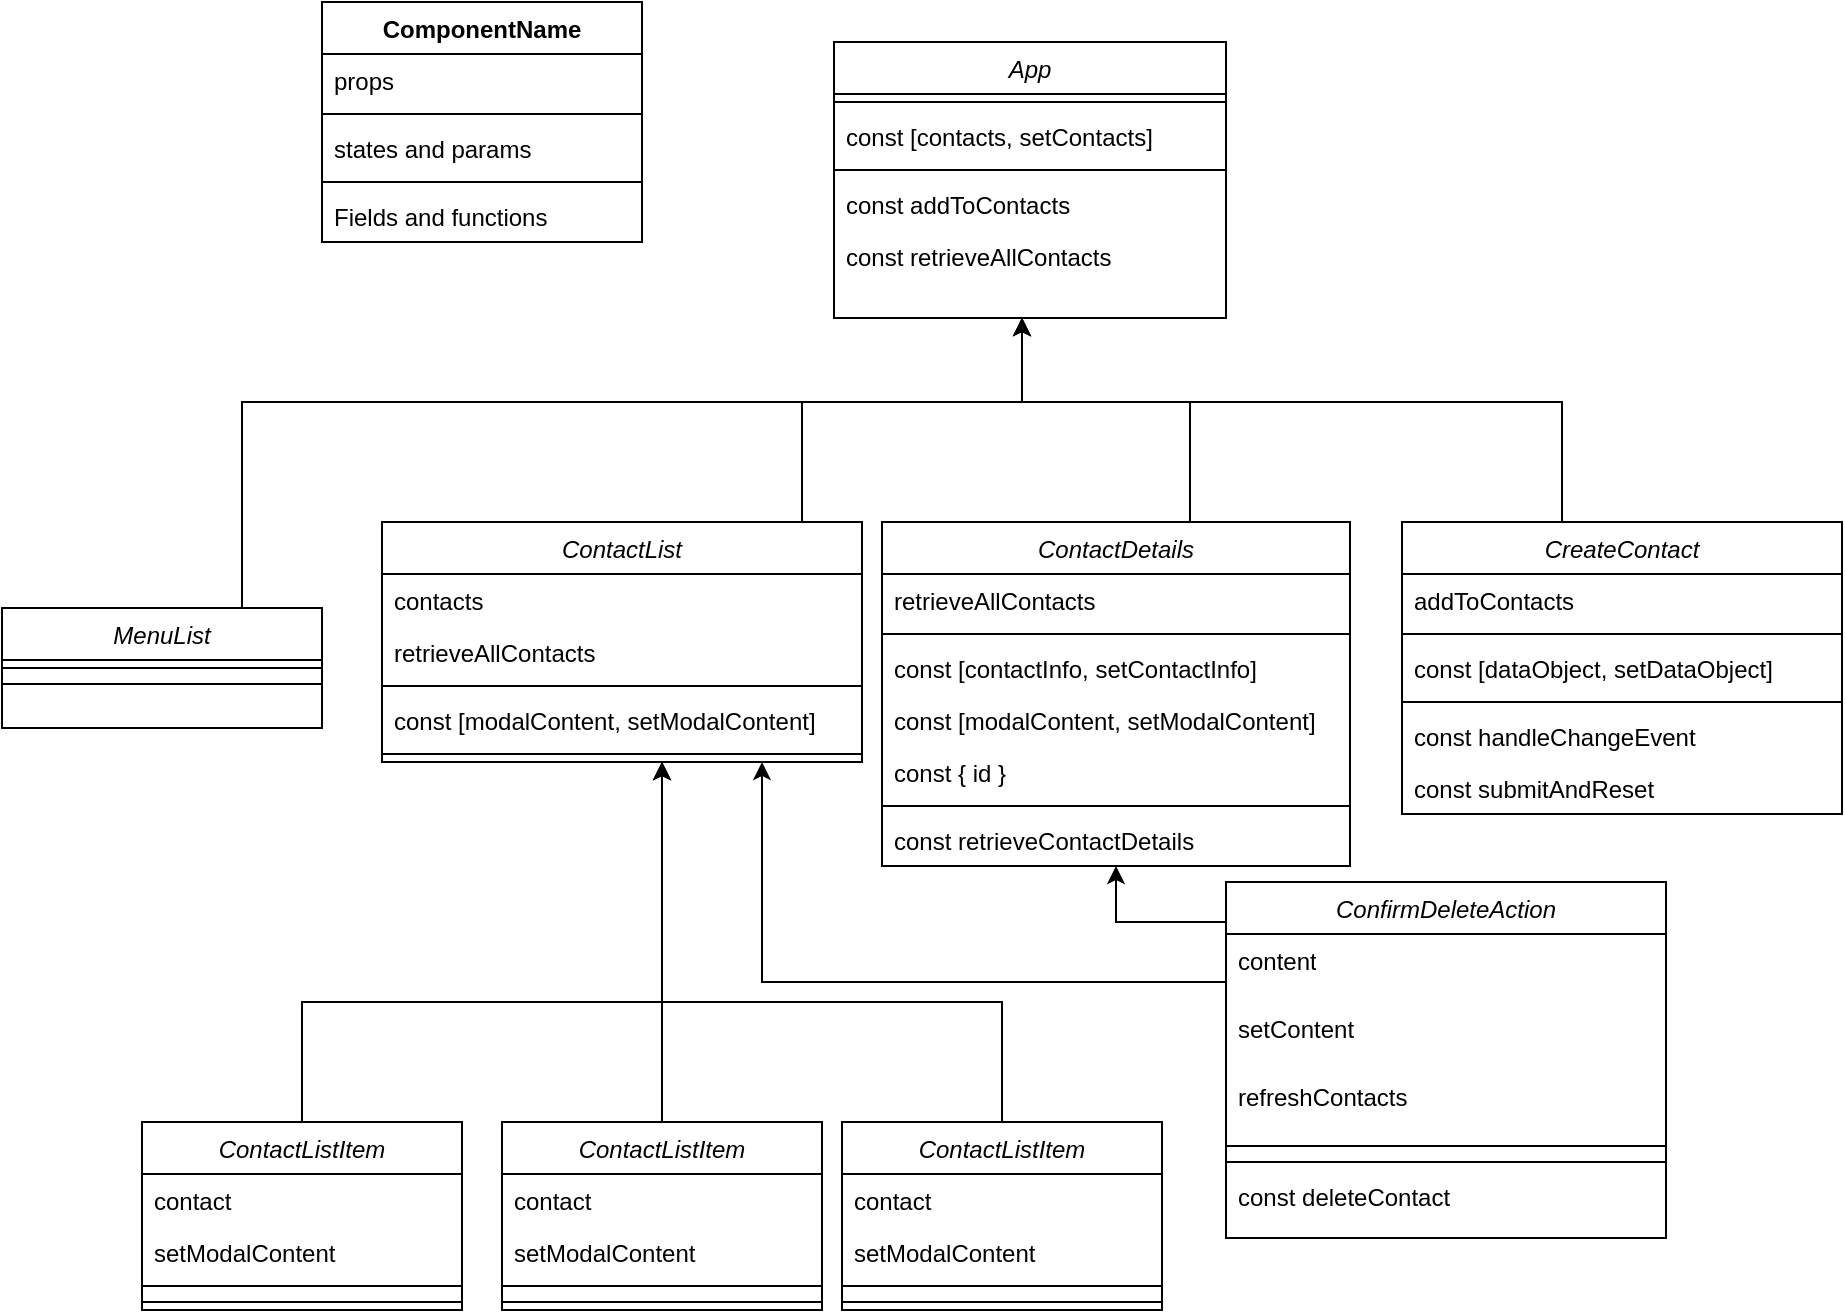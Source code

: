 <mxfile version="24.0.0" type="device">
  <diagram id="C5RBs43oDa-KdzZeNtuy" name="Page-1">
    <mxGraphModel dx="2261" dy="774" grid="1" gridSize="10" guides="1" tooltips="1" connect="1" arrows="1" fold="1" page="1" pageScale="1" pageWidth="827" pageHeight="1169" math="0" shadow="0">
      <root>
        <mxCell id="WIyWlLk6GJQsqaUBKTNV-0" />
        <mxCell id="WIyWlLk6GJQsqaUBKTNV-1" parent="WIyWlLk6GJQsqaUBKTNV-0" />
        <mxCell id="zkfFHV4jXpPFQw0GAbJ--0" value="App" style="swimlane;fontStyle=2;align=center;verticalAlign=top;childLayout=stackLayout;horizontal=1;startSize=26;horizontalStack=0;resizeParent=1;resizeLast=0;collapsible=1;marginBottom=0;rounded=0;shadow=0;strokeWidth=1;" parent="WIyWlLk6GJQsqaUBKTNV-1" vertex="1">
          <mxGeometry x="316" y="30" width="196" height="138" as="geometry">
            <mxRectangle x="230" y="140" width="160" height="26" as="alternateBounds" />
          </mxGeometry>
        </mxCell>
        <mxCell id="OYnkGJoNF9ZU12kn89GX-24" value="" style="line;strokeWidth=1;fillColor=none;align=left;verticalAlign=middle;spacingTop=-1;spacingLeft=3;spacingRight=3;rotatable=0;labelPosition=right;points=[];portConstraint=eastwest;strokeColor=inherit;" vertex="1" parent="zkfFHV4jXpPFQw0GAbJ--0">
          <mxGeometry y="26" width="196" height="8" as="geometry" />
        </mxCell>
        <mxCell id="1z3AmAF0cF7y_BtIDkXV-24" value="const [contacts, setContacts]" style="text;strokeColor=none;fillColor=none;align=left;verticalAlign=top;spacingLeft=4;spacingRight=4;overflow=hidden;rotatable=0;points=[[0,0.5],[1,0.5]];portConstraint=eastwest;whiteSpace=wrap;html=1;" parent="zkfFHV4jXpPFQw0GAbJ--0" vertex="1">
          <mxGeometry y="34" width="196" height="26" as="geometry" />
        </mxCell>
        <mxCell id="zkfFHV4jXpPFQw0GAbJ--4" value="" style="line;html=1;strokeWidth=1;align=left;verticalAlign=middle;spacingTop=-1;spacingLeft=3;spacingRight=3;rotatable=0;labelPosition=right;points=[];portConstraint=eastwest;" parent="zkfFHV4jXpPFQw0GAbJ--0" vertex="1">
          <mxGeometry y="60" width="196" height="8" as="geometry" />
        </mxCell>
        <mxCell id="1z3AmAF0cF7y_BtIDkXV-26" value="const addToContacts" style="text;strokeColor=none;fillColor=none;align=left;verticalAlign=top;spacingLeft=4;spacingRight=4;overflow=hidden;rotatable=0;points=[[0,0.5],[1,0.5]];portConstraint=eastwest;whiteSpace=wrap;html=1;" parent="zkfFHV4jXpPFQw0GAbJ--0" vertex="1">
          <mxGeometry y="68" width="196" height="26" as="geometry" />
        </mxCell>
        <mxCell id="1z3AmAF0cF7y_BtIDkXV-32" value="const retrieveAllContacts" style="text;strokeColor=none;fillColor=none;align=left;verticalAlign=top;spacingLeft=4;spacingRight=4;overflow=hidden;rotatable=0;points=[[0,0.5],[1,0.5]];portConstraint=eastwest;whiteSpace=wrap;html=1;" parent="zkfFHV4jXpPFQw0GAbJ--0" vertex="1">
          <mxGeometry y="94" width="196" height="26" as="geometry" />
        </mxCell>
        <mxCell id="1z3AmAF0cF7y_BtIDkXV-3" style="edgeStyle=orthogonalEdgeStyle;rounded=0;orthogonalLoop=1;jettySize=auto;html=1;" parent="WIyWlLk6GJQsqaUBKTNV-1" source="1z3AmAF0cF7y_BtIDkXV-0" target="zkfFHV4jXpPFQw0GAbJ--0" edge="1">
          <mxGeometry relative="1" as="geometry">
            <Array as="points">
              <mxPoint x="20" y="210" />
              <mxPoint x="410" y="210" />
            </Array>
          </mxGeometry>
        </mxCell>
        <mxCell id="1z3AmAF0cF7y_BtIDkXV-0" value="MenuList" style="swimlane;fontStyle=2;align=center;verticalAlign=top;childLayout=stackLayout;horizontal=1;startSize=26;horizontalStack=0;resizeParent=1;resizeLast=0;collapsible=1;marginBottom=0;rounded=0;shadow=0;strokeWidth=1;" parent="WIyWlLk6GJQsqaUBKTNV-1" vertex="1">
          <mxGeometry x="-100" y="313" width="160" height="60" as="geometry">
            <mxRectangle x="230" y="140" width="160" height="26" as="alternateBounds" />
          </mxGeometry>
        </mxCell>
        <mxCell id="1z3AmAF0cF7y_BtIDkXV-2" value="" style="line;html=1;strokeWidth=1;align=left;verticalAlign=middle;spacingTop=-1;spacingLeft=3;spacingRight=3;rotatable=0;labelPosition=right;points=[];portConstraint=eastwest;" parent="1z3AmAF0cF7y_BtIDkXV-0" vertex="1">
          <mxGeometry y="26" width="160" height="8" as="geometry" />
        </mxCell>
        <mxCell id="OYnkGJoNF9ZU12kn89GX-33" value="" style="line;strokeWidth=1;fillColor=none;align=left;verticalAlign=middle;spacingTop=-1;spacingLeft=3;spacingRight=3;rotatable=0;labelPosition=right;points=[];portConstraint=eastwest;strokeColor=inherit;" vertex="1" parent="1z3AmAF0cF7y_BtIDkXV-0">
          <mxGeometry y="34" width="160" height="8" as="geometry" />
        </mxCell>
        <mxCell id="1z3AmAF0cF7y_BtIDkXV-7" style="edgeStyle=orthogonalEdgeStyle;rounded=0;orthogonalLoop=1;jettySize=auto;html=1;" parent="WIyWlLk6GJQsqaUBKTNV-1" source="1z3AmAF0cF7y_BtIDkXV-4" target="zkfFHV4jXpPFQw0GAbJ--0" edge="1">
          <mxGeometry relative="1" as="geometry">
            <Array as="points">
              <mxPoint x="300" y="210" />
              <mxPoint x="410" y="210" />
            </Array>
          </mxGeometry>
        </mxCell>
        <mxCell id="1z3AmAF0cF7y_BtIDkXV-4" value="ContactList" style="swimlane;fontStyle=2;align=center;verticalAlign=top;childLayout=stackLayout;horizontal=1;startSize=26;horizontalStack=0;resizeParent=1;resizeLast=0;collapsible=1;marginBottom=0;rounded=0;shadow=0;strokeWidth=1;" parent="WIyWlLk6GJQsqaUBKTNV-1" vertex="1">
          <mxGeometry x="90" y="270" width="240" height="120" as="geometry">
            <mxRectangle x="230" y="140" width="160" height="26" as="alternateBounds" />
          </mxGeometry>
        </mxCell>
        <mxCell id="1z3AmAF0cF7y_BtIDkXV-25" value="contacts" style="text;strokeColor=none;fillColor=none;align=left;verticalAlign=top;spacingLeft=4;spacingRight=4;overflow=hidden;rotatable=0;points=[[0,0.5],[1,0.5]];portConstraint=eastwest;whiteSpace=wrap;html=1;" parent="1z3AmAF0cF7y_BtIDkXV-4" vertex="1">
          <mxGeometry y="26" width="240" height="26" as="geometry" />
        </mxCell>
        <mxCell id="OYnkGJoNF9ZU12kn89GX-16" value="retrieveAllContacts" style="text;strokeColor=none;fillColor=none;align=left;verticalAlign=top;spacingLeft=4;spacingRight=4;overflow=hidden;rotatable=0;points=[[0,0.5],[1,0.5]];portConstraint=eastwest;whiteSpace=wrap;html=1;" vertex="1" parent="1z3AmAF0cF7y_BtIDkXV-4">
          <mxGeometry y="52" width="240" height="26" as="geometry" />
        </mxCell>
        <mxCell id="OYnkGJoNF9ZU12kn89GX-27" value="" style="line;strokeWidth=1;fillColor=none;align=left;verticalAlign=middle;spacingTop=-1;spacingLeft=3;spacingRight=3;rotatable=0;labelPosition=right;points=[];portConstraint=eastwest;strokeColor=inherit;" vertex="1" parent="1z3AmAF0cF7y_BtIDkXV-4">
          <mxGeometry y="78" width="240" height="8" as="geometry" />
        </mxCell>
        <mxCell id="OYnkGJoNF9ZU12kn89GX-28" value="const [modalContent, setModalContent]" style="text;strokeColor=none;fillColor=none;align=left;verticalAlign=top;spacingLeft=4;spacingRight=4;overflow=hidden;rotatable=0;points=[[0,0.5],[1,0.5]];portConstraint=eastwest;whiteSpace=wrap;html=1;" vertex="1" parent="1z3AmAF0cF7y_BtIDkXV-4">
          <mxGeometry y="86" width="240" height="26" as="geometry" />
        </mxCell>
        <mxCell id="1z3AmAF0cF7y_BtIDkXV-6" value="" style="line;html=1;strokeWidth=1;align=left;verticalAlign=middle;spacingTop=-1;spacingLeft=3;spacingRight=3;rotatable=0;labelPosition=right;points=[];portConstraint=eastwest;" parent="1z3AmAF0cF7y_BtIDkXV-4" vertex="1">
          <mxGeometry y="112" width="240" height="8" as="geometry" />
        </mxCell>
        <mxCell id="1z3AmAF0cF7y_BtIDkXV-11" style="edgeStyle=orthogonalEdgeStyle;rounded=0;orthogonalLoop=1;jettySize=auto;html=1;" parent="WIyWlLk6GJQsqaUBKTNV-1" source="1z3AmAF0cF7y_BtIDkXV-8" target="zkfFHV4jXpPFQw0GAbJ--0" edge="1">
          <mxGeometry relative="1" as="geometry">
            <Array as="points">
              <mxPoint x="494" y="210" />
              <mxPoint x="410" y="210" />
            </Array>
          </mxGeometry>
        </mxCell>
        <mxCell id="1z3AmAF0cF7y_BtIDkXV-8" value="ContactDetails" style="swimlane;fontStyle=2;align=center;verticalAlign=top;childLayout=stackLayout;horizontal=1;startSize=26;horizontalStack=0;resizeParent=1;resizeLast=0;collapsible=1;marginBottom=0;rounded=0;shadow=0;strokeWidth=1;" parent="WIyWlLk6GJQsqaUBKTNV-1" vertex="1">
          <mxGeometry x="340" y="270" width="234" height="172" as="geometry">
            <mxRectangle x="230" y="140" width="160" height="26" as="alternateBounds" />
          </mxGeometry>
        </mxCell>
        <mxCell id="OYnkGJoNF9ZU12kn89GX-36" value="retrieveAllContacts" style="text;strokeColor=none;fillColor=none;align=left;verticalAlign=top;spacingLeft=4;spacingRight=4;overflow=hidden;rotatable=0;points=[[0,0.5],[1,0.5]];portConstraint=eastwest;whiteSpace=wrap;html=1;" vertex="1" parent="1z3AmAF0cF7y_BtIDkXV-8">
          <mxGeometry y="26" width="234" height="26" as="geometry" />
        </mxCell>
        <mxCell id="OYnkGJoNF9ZU12kn89GX-25" value="" style="line;strokeWidth=1;fillColor=none;align=left;verticalAlign=middle;spacingTop=-1;spacingLeft=3;spacingRight=3;rotatable=0;labelPosition=right;points=[];portConstraint=eastwest;strokeColor=inherit;" vertex="1" parent="1z3AmAF0cF7y_BtIDkXV-8">
          <mxGeometry y="52" width="234" height="8" as="geometry" />
        </mxCell>
        <mxCell id="1z3AmAF0cF7y_BtIDkXV-29" value="const [contactInfo, setContactInfo]" style="text;strokeColor=none;fillColor=none;align=left;verticalAlign=top;spacingLeft=4;spacingRight=4;overflow=hidden;rotatable=0;points=[[0,0.5],[1,0.5]];portConstraint=eastwest;whiteSpace=wrap;html=1;" parent="1z3AmAF0cF7y_BtIDkXV-8" vertex="1">
          <mxGeometry y="60" width="234" height="26" as="geometry" />
        </mxCell>
        <mxCell id="OYnkGJoNF9ZU12kn89GX-35" value="const [modalContent, setModalContent]" style="text;strokeColor=none;fillColor=none;align=left;verticalAlign=top;spacingLeft=4;spacingRight=4;overflow=hidden;rotatable=0;points=[[0,0.5],[1,0.5]];portConstraint=eastwest;whiteSpace=wrap;html=1;" vertex="1" parent="1z3AmAF0cF7y_BtIDkXV-8">
          <mxGeometry y="86" width="234" height="26" as="geometry" />
        </mxCell>
        <mxCell id="OYnkGJoNF9ZU12kn89GX-1" value="const { id }" style="text;strokeColor=none;fillColor=none;align=left;verticalAlign=top;spacingLeft=4;spacingRight=4;overflow=hidden;rotatable=0;points=[[0,0.5],[1,0.5]];portConstraint=eastwest;whiteSpace=wrap;html=1;" vertex="1" parent="1z3AmAF0cF7y_BtIDkXV-8">
          <mxGeometry y="112" width="234" height="26" as="geometry" />
        </mxCell>
        <mxCell id="1z3AmAF0cF7y_BtIDkXV-10" value="" style="line;html=1;strokeWidth=1;align=left;verticalAlign=middle;spacingTop=-1;spacingLeft=3;spacingRight=3;rotatable=0;labelPosition=right;points=[];portConstraint=eastwest;" parent="1z3AmAF0cF7y_BtIDkXV-8" vertex="1">
          <mxGeometry y="138" width="234" height="8" as="geometry" />
        </mxCell>
        <mxCell id="1z3AmAF0cF7y_BtIDkXV-31" value="const retrieveContactDetails" style="text;strokeColor=none;fillColor=none;align=left;verticalAlign=top;spacingLeft=4;spacingRight=4;overflow=hidden;rotatable=0;points=[[0,0.5],[1,0.5]];portConstraint=eastwest;whiteSpace=wrap;html=1;" parent="1z3AmAF0cF7y_BtIDkXV-8" vertex="1">
          <mxGeometry y="146" width="234" height="26" as="geometry" />
        </mxCell>
        <mxCell id="1z3AmAF0cF7y_BtIDkXV-15" style="edgeStyle=orthogonalEdgeStyle;rounded=0;orthogonalLoop=1;jettySize=auto;html=1;" parent="WIyWlLk6GJQsqaUBKTNV-1" source="1z3AmAF0cF7y_BtIDkXV-12" target="zkfFHV4jXpPFQw0GAbJ--0" edge="1">
          <mxGeometry relative="1" as="geometry">
            <Array as="points">
              <mxPoint x="680" y="210" />
              <mxPoint x="410" y="210" />
            </Array>
          </mxGeometry>
        </mxCell>
        <mxCell id="1z3AmAF0cF7y_BtIDkXV-12" value="CreateContact" style="swimlane;fontStyle=2;align=center;verticalAlign=top;childLayout=stackLayout;horizontal=1;startSize=26;horizontalStack=0;resizeParent=1;resizeLast=0;collapsible=1;marginBottom=0;rounded=0;shadow=0;strokeWidth=1;" parent="WIyWlLk6GJQsqaUBKTNV-1" vertex="1">
          <mxGeometry x="600" y="270" width="220" height="146" as="geometry">
            <mxRectangle x="230" y="140" width="160" height="26" as="alternateBounds" />
          </mxGeometry>
        </mxCell>
        <mxCell id="1z3AmAF0cF7y_BtIDkXV-28" value="addToContacts" style="text;strokeColor=none;fillColor=none;align=left;verticalAlign=top;spacingLeft=4;spacingRight=4;overflow=hidden;rotatable=0;points=[[0,0.5],[1,0.5]];portConstraint=eastwest;whiteSpace=wrap;html=1;" parent="1z3AmAF0cF7y_BtIDkXV-12" vertex="1">
          <mxGeometry y="26" width="220" height="26" as="geometry" />
        </mxCell>
        <mxCell id="OYnkGJoNF9ZU12kn89GX-26" value="" style="line;strokeWidth=1;fillColor=none;align=left;verticalAlign=middle;spacingTop=-1;spacingLeft=3;spacingRight=3;rotatable=0;labelPosition=right;points=[];portConstraint=eastwest;strokeColor=inherit;" vertex="1" parent="1z3AmAF0cF7y_BtIDkXV-12">
          <mxGeometry y="52" width="220" height="8" as="geometry" />
        </mxCell>
        <mxCell id="1z3AmAF0cF7y_BtIDkXV-27" value="const [dataObject, setDataObject]" style="text;strokeColor=none;fillColor=none;align=left;verticalAlign=top;spacingLeft=4;spacingRight=4;overflow=hidden;rotatable=0;points=[[0,0.5],[1,0.5]];portConstraint=eastwest;whiteSpace=wrap;html=1;" parent="1z3AmAF0cF7y_BtIDkXV-12" vertex="1">
          <mxGeometry y="60" width="220" height="26" as="geometry" />
        </mxCell>
        <mxCell id="1z3AmAF0cF7y_BtIDkXV-14" value="" style="line;html=1;strokeWidth=1;align=left;verticalAlign=middle;spacingTop=-1;spacingLeft=3;spacingRight=3;rotatable=0;labelPosition=right;points=[];portConstraint=eastwest;" parent="1z3AmAF0cF7y_BtIDkXV-12" vertex="1">
          <mxGeometry y="86" width="220" height="8" as="geometry" />
        </mxCell>
        <mxCell id="OYnkGJoNF9ZU12kn89GX-0" value="const handleChangeEvent" style="text;strokeColor=none;fillColor=none;align=left;verticalAlign=top;spacingLeft=4;spacingRight=4;overflow=hidden;rotatable=0;points=[[0,0.5],[1,0.5]];portConstraint=eastwest;whiteSpace=wrap;html=1;" vertex="1" parent="1z3AmAF0cF7y_BtIDkXV-12">
          <mxGeometry y="94" width="220" height="26" as="geometry" />
        </mxCell>
        <mxCell id="1z3AmAF0cF7y_BtIDkXV-34" value="const submitAndReset" style="text;strokeColor=none;fillColor=none;align=left;verticalAlign=top;spacingLeft=4;spacingRight=4;overflow=hidden;rotatable=0;points=[[0,0.5],[1,0.5]];portConstraint=eastwest;whiteSpace=wrap;html=1;" parent="1z3AmAF0cF7y_BtIDkXV-12" vertex="1">
          <mxGeometry y="120" width="220" height="26" as="geometry" />
        </mxCell>
        <mxCell id="1z3AmAF0cF7y_BtIDkXV-18" style="edgeStyle=orthogonalEdgeStyle;rounded=0;orthogonalLoop=1;jettySize=auto;html=1;" parent="WIyWlLk6GJQsqaUBKTNV-1" source="1z3AmAF0cF7y_BtIDkXV-16" target="1z3AmAF0cF7y_BtIDkXV-4" edge="1">
          <mxGeometry relative="1" as="geometry">
            <Array as="points">
              <mxPoint x="50" y="510" />
              <mxPoint x="230" y="510" />
            </Array>
          </mxGeometry>
        </mxCell>
        <mxCell id="1z3AmAF0cF7y_BtIDkXV-16" value="ContactListItem" style="swimlane;fontStyle=2;align=center;verticalAlign=top;childLayout=stackLayout;horizontal=1;startSize=26;horizontalStack=0;resizeParent=1;resizeLast=0;collapsible=1;marginBottom=0;rounded=0;shadow=0;strokeWidth=1;" parent="WIyWlLk6GJQsqaUBKTNV-1" vertex="1">
          <mxGeometry x="-30" y="570" width="160" height="94" as="geometry">
            <mxRectangle x="230" y="140" width="160" height="26" as="alternateBounds" />
          </mxGeometry>
        </mxCell>
        <mxCell id="1z3AmAF0cF7y_BtIDkXV-33" value="contact" style="text;strokeColor=none;fillColor=none;align=left;verticalAlign=top;spacingLeft=4;spacingRight=4;overflow=hidden;rotatable=0;points=[[0,0.5],[1,0.5]];portConstraint=eastwest;whiteSpace=wrap;html=1;" parent="1z3AmAF0cF7y_BtIDkXV-16" vertex="1">
          <mxGeometry y="26" width="160" height="26" as="geometry" />
        </mxCell>
        <mxCell id="OYnkGJoNF9ZU12kn89GX-17" value="setModalContent" style="text;strokeColor=none;fillColor=none;align=left;verticalAlign=top;spacingLeft=4;spacingRight=4;overflow=hidden;rotatable=0;points=[[0,0.5],[1,0.5]];portConstraint=eastwest;whiteSpace=wrap;html=1;" vertex="1" parent="1z3AmAF0cF7y_BtIDkXV-16">
          <mxGeometry y="52" width="160" height="26" as="geometry" />
        </mxCell>
        <mxCell id="OYnkGJoNF9ZU12kn89GX-32" value="" style="line;strokeWidth=1;fillColor=none;align=left;verticalAlign=middle;spacingTop=-1;spacingLeft=3;spacingRight=3;rotatable=0;labelPosition=right;points=[];portConstraint=eastwest;strokeColor=inherit;" vertex="1" parent="1z3AmAF0cF7y_BtIDkXV-16">
          <mxGeometry y="78" width="160" height="8" as="geometry" />
        </mxCell>
        <mxCell id="1z3AmAF0cF7y_BtIDkXV-17" value="" style="line;html=1;strokeWidth=1;align=left;verticalAlign=middle;spacingTop=-1;spacingLeft=3;spacingRight=3;rotatable=0;labelPosition=right;points=[];portConstraint=eastwest;" parent="1z3AmAF0cF7y_BtIDkXV-16" vertex="1">
          <mxGeometry y="86" width="160" height="8" as="geometry" />
        </mxCell>
        <mxCell id="1z3AmAF0cF7y_BtIDkXV-20" value="ComponentName" style="swimlane;fontStyle=1;align=center;verticalAlign=top;childLayout=stackLayout;horizontal=1;startSize=26;horizontalStack=0;resizeParent=1;resizeParentMax=0;resizeLast=0;collapsible=1;marginBottom=0;whiteSpace=wrap;html=1;" parent="WIyWlLk6GJQsqaUBKTNV-1" vertex="1">
          <mxGeometry x="60" y="10" width="160" height="120" as="geometry" />
        </mxCell>
        <mxCell id="1z3AmAF0cF7y_BtIDkXV-21" value="props" style="text;strokeColor=none;fillColor=none;align=left;verticalAlign=top;spacingLeft=4;spacingRight=4;overflow=hidden;rotatable=0;points=[[0,0.5],[1,0.5]];portConstraint=eastwest;whiteSpace=wrap;html=1;" parent="1z3AmAF0cF7y_BtIDkXV-20" vertex="1">
          <mxGeometry y="26" width="160" height="26" as="geometry" />
        </mxCell>
        <mxCell id="1z3AmAF0cF7y_BtIDkXV-22" value="" style="line;strokeWidth=1;fillColor=none;align=left;verticalAlign=middle;spacingTop=-1;spacingLeft=3;spacingRight=3;rotatable=0;labelPosition=right;points=[];portConstraint=eastwest;strokeColor=inherit;" parent="1z3AmAF0cF7y_BtIDkXV-20" vertex="1">
          <mxGeometry y="52" width="160" height="8" as="geometry" />
        </mxCell>
        <mxCell id="OYnkGJoNF9ZU12kn89GX-22" value="states and params" style="text;strokeColor=none;fillColor=none;align=left;verticalAlign=top;spacingLeft=4;spacingRight=4;overflow=hidden;rotatable=0;points=[[0,0.5],[1,0.5]];portConstraint=eastwest;whiteSpace=wrap;html=1;" vertex="1" parent="1z3AmAF0cF7y_BtIDkXV-20">
          <mxGeometry y="60" width="160" height="26" as="geometry" />
        </mxCell>
        <mxCell id="OYnkGJoNF9ZU12kn89GX-23" value="" style="line;strokeWidth=1;fillColor=none;align=left;verticalAlign=middle;spacingTop=-1;spacingLeft=3;spacingRight=3;rotatable=0;labelPosition=right;points=[];portConstraint=eastwest;strokeColor=inherit;" vertex="1" parent="1z3AmAF0cF7y_BtIDkXV-20">
          <mxGeometry y="86" width="160" height="8" as="geometry" />
        </mxCell>
        <mxCell id="1z3AmAF0cF7y_BtIDkXV-23" value="Fields and functions" style="text;strokeColor=none;fillColor=none;align=left;verticalAlign=top;spacingLeft=4;spacingRight=4;overflow=hidden;rotatable=0;points=[[0,0.5],[1,0.5]];portConstraint=eastwest;whiteSpace=wrap;html=1;" parent="1z3AmAF0cF7y_BtIDkXV-20" vertex="1">
          <mxGeometry y="94" width="160" height="26" as="geometry" />
        </mxCell>
        <mxCell id="OYnkGJoNF9ZU12kn89GX-5" style="edgeStyle=orthogonalEdgeStyle;rounded=0;orthogonalLoop=1;jettySize=auto;html=1;" edge="1" parent="WIyWlLk6GJQsqaUBKTNV-1" source="OYnkGJoNF9ZU12kn89GX-2" target="1z3AmAF0cF7y_BtIDkXV-4">
          <mxGeometry relative="1" as="geometry">
            <Array as="points">
              <mxPoint x="230" y="440" />
              <mxPoint x="230" y="440" />
            </Array>
          </mxGeometry>
        </mxCell>
        <mxCell id="OYnkGJoNF9ZU12kn89GX-2" value="ContactListItem" style="swimlane;fontStyle=2;align=center;verticalAlign=top;childLayout=stackLayout;horizontal=1;startSize=26;horizontalStack=0;resizeParent=1;resizeLast=0;collapsible=1;marginBottom=0;rounded=0;shadow=0;strokeWidth=1;" vertex="1" parent="WIyWlLk6GJQsqaUBKTNV-1">
          <mxGeometry x="150" y="570" width="160" height="94" as="geometry">
            <mxRectangle x="230" y="140" width="160" height="26" as="alternateBounds" />
          </mxGeometry>
        </mxCell>
        <mxCell id="OYnkGJoNF9ZU12kn89GX-3" value="contact" style="text;strokeColor=none;fillColor=none;align=left;verticalAlign=top;spacingLeft=4;spacingRight=4;overflow=hidden;rotatable=0;points=[[0,0.5],[1,0.5]];portConstraint=eastwest;whiteSpace=wrap;html=1;" vertex="1" parent="OYnkGJoNF9ZU12kn89GX-2">
          <mxGeometry y="26" width="160" height="26" as="geometry" />
        </mxCell>
        <mxCell id="OYnkGJoNF9ZU12kn89GX-18" value="setModalContent" style="text;strokeColor=none;fillColor=none;align=left;verticalAlign=top;spacingLeft=4;spacingRight=4;overflow=hidden;rotatable=0;points=[[0,0.5],[1,0.5]];portConstraint=eastwest;whiteSpace=wrap;html=1;" vertex="1" parent="OYnkGJoNF9ZU12kn89GX-2">
          <mxGeometry y="52" width="160" height="26" as="geometry" />
        </mxCell>
        <mxCell id="OYnkGJoNF9ZU12kn89GX-30" value="" style="line;strokeWidth=1;fillColor=none;align=left;verticalAlign=middle;spacingTop=-1;spacingLeft=3;spacingRight=3;rotatable=0;labelPosition=right;points=[];portConstraint=eastwest;strokeColor=inherit;" vertex="1" parent="OYnkGJoNF9ZU12kn89GX-2">
          <mxGeometry y="78" width="160" height="8" as="geometry" />
        </mxCell>
        <mxCell id="OYnkGJoNF9ZU12kn89GX-4" value="" style="line;html=1;strokeWidth=1;align=left;verticalAlign=middle;spacingTop=-1;spacingLeft=3;spacingRight=3;rotatable=0;labelPosition=right;points=[];portConstraint=eastwest;" vertex="1" parent="OYnkGJoNF9ZU12kn89GX-2">
          <mxGeometry y="86" width="160" height="8" as="geometry" />
        </mxCell>
        <mxCell id="OYnkGJoNF9ZU12kn89GX-9" style="edgeStyle=orthogonalEdgeStyle;rounded=0;orthogonalLoop=1;jettySize=auto;html=1;" edge="1" parent="WIyWlLk6GJQsqaUBKTNV-1" source="OYnkGJoNF9ZU12kn89GX-6" target="1z3AmAF0cF7y_BtIDkXV-4">
          <mxGeometry relative="1" as="geometry">
            <Array as="points">
              <mxPoint x="400" y="510" />
              <mxPoint x="230" y="510" />
            </Array>
          </mxGeometry>
        </mxCell>
        <mxCell id="OYnkGJoNF9ZU12kn89GX-6" value="ContactListItem" style="swimlane;fontStyle=2;align=center;verticalAlign=top;childLayout=stackLayout;horizontal=1;startSize=26;horizontalStack=0;resizeParent=1;resizeLast=0;collapsible=1;marginBottom=0;rounded=0;shadow=0;strokeWidth=1;" vertex="1" parent="WIyWlLk6GJQsqaUBKTNV-1">
          <mxGeometry x="320" y="570" width="160" height="94" as="geometry">
            <mxRectangle x="230" y="140" width="160" height="26" as="alternateBounds" />
          </mxGeometry>
        </mxCell>
        <mxCell id="OYnkGJoNF9ZU12kn89GX-7" value="contact" style="text;strokeColor=none;fillColor=none;align=left;verticalAlign=top;spacingLeft=4;spacingRight=4;overflow=hidden;rotatable=0;points=[[0,0.5],[1,0.5]];portConstraint=eastwest;whiteSpace=wrap;html=1;" vertex="1" parent="OYnkGJoNF9ZU12kn89GX-6">
          <mxGeometry y="26" width="160" height="26" as="geometry" />
        </mxCell>
        <mxCell id="OYnkGJoNF9ZU12kn89GX-19" value="setModalContent" style="text;strokeColor=none;fillColor=none;align=left;verticalAlign=top;spacingLeft=4;spacingRight=4;overflow=hidden;rotatable=0;points=[[0,0.5],[1,0.5]];portConstraint=eastwest;whiteSpace=wrap;html=1;" vertex="1" parent="OYnkGJoNF9ZU12kn89GX-6">
          <mxGeometry y="52" width="160" height="26" as="geometry" />
        </mxCell>
        <mxCell id="OYnkGJoNF9ZU12kn89GX-31" value="" style="line;strokeWidth=1;fillColor=none;align=left;verticalAlign=middle;spacingTop=-1;spacingLeft=3;spacingRight=3;rotatable=0;labelPosition=right;points=[];portConstraint=eastwest;strokeColor=inherit;" vertex="1" parent="OYnkGJoNF9ZU12kn89GX-6">
          <mxGeometry y="78" width="160" height="8" as="geometry" />
        </mxCell>
        <mxCell id="OYnkGJoNF9ZU12kn89GX-8" value="" style="line;html=1;strokeWidth=1;align=left;verticalAlign=middle;spacingTop=-1;spacingLeft=3;spacingRight=3;rotatable=0;labelPosition=right;points=[];portConstraint=eastwest;" vertex="1" parent="OYnkGJoNF9ZU12kn89GX-6">
          <mxGeometry y="86" width="160" height="8" as="geometry" />
        </mxCell>
        <mxCell id="OYnkGJoNF9ZU12kn89GX-14" style="edgeStyle=orthogonalEdgeStyle;rounded=0;orthogonalLoop=1;jettySize=auto;html=1;" edge="1" parent="WIyWlLk6GJQsqaUBKTNV-1" source="OYnkGJoNF9ZU12kn89GX-10" target="1z3AmAF0cF7y_BtIDkXV-4">
          <mxGeometry relative="1" as="geometry">
            <Array as="points">
              <mxPoint x="622" y="500" />
              <mxPoint x="280" y="500" />
            </Array>
          </mxGeometry>
        </mxCell>
        <mxCell id="OYnkGJoNF9ZU12kn89GX-34" style="edgeStyle=orthogonalEdgeStyle;rounded=0;orthogonalLoop=1;jettySize=auto;html=1;" edge="1" parent="WIyWlLk6GJQsqaUBKTNV-1" source="OYnkGJoNF9ZU12kn89GX-10" target="1z3AmAF0cF7y_BtIDkXV-8">
          <mxGeometry relative="1" as="geometry">
            <Array as="points">
              <mxPoint x="457" y="470" />
            </Array>
          </mxGeometry>
        </mxCell>
        <mxCell id="OYnkGJoNF9ZU12kn89GX-10" value="ConfirmDeleteAction" style="swimlane;fontStyle=2;align=center;verticalAlign=top;childLayout=stackLayout;horizontal=1;startSize=26;horizontalStack=0;resizeParent=1;resizeLast=0;collapsible=1;marginBottom=0;rounded=0;shadow=0;strokeWidth=1;" vertex="1" parent="WIyWlLk6GJQsqaUBKTNV-1">
          <mxGeometry x="512" y="450" width="220" height="178" as="geometry">
            <mxRectangle x="230" y="140" width="160" height="26" as="alternateBounds" />
          </mxGeometry>
        </mxCell>
        <mxCell id="OYnkGJoNF9ZU12kn89GX-11" value="content" style="text;strokeColor=none;fillColor=none;align=left;verticalAlign=top;spacingLeft=4;spacingRight=4;overflow=hidden;rotatable=0;points=[[0,0.5],[1,0.5]];portConstraint=eastwest;whiteSpace=wrap;html=1;" vertex="1" parent="OYnkGJoNF9ZU12kn89GX-10">
          <mxGeometry y="26" width="220" height="34" as="geometry" />
        </mxCell>
        <mxCell id="OYnkGJoNF9ZU12kn89GX-20" value="setContent" style="text;strokeColor=none;fillColor=none;align=left;verticalAlign=top;spacingLeft=4;spacingRight=4;overflow=hidden;rotatable=0;points=[[0,0.5],[1,0.5]];portConstraint=eastwest;whiteSpace=wrap;html=1;" vertex="1" parent="OYnkGJoNF9ZU12kn89GX-10">
          <mxGeometry y="60" width="220" height="34" as="geometry" />
        </mxCell>
        <mxCell id="OYnkGJoNF9ZU12kn89GX-21" value="refreshContacts" style="text;strokeColor=none;fillColor=none;align=left;verticalAlign=top;spacingLeft=4;spacingRight=4;overflow=hidden;rotatable=0;points=[[0,0.5],[1,0.5]];portConstraint=eastwest;whiteSpace=wrap;html=1;" vertex="1" parent="OYnkGJoNF9ZU12kn89GX-10">
          <mxGeometry y="94" width="220" height="34" as="geometry" />
        </mxCell>
        <mxCell id="OYnkGJoNF9ZU12kn89GX-29" value="" style="line;strokeWidth=1;fillColor=none;align=left;verticalAlign=middle;spacingTop=-1;spacingLeft=3;spacingRight=3;rotatable=0;labelPosition=right;points=[];portConstraint=eastwest;strokeColor=inherit;" vertex="1" parent="OYnkGJoNF9ZU12kn89GX-10">
          <mxGeometry y="128" width="220" height="8" as="geometry" />
        </mxCell>
        <mxCell id="OYnkGJoNF9ZU12kn89GX-12" value="" style="line;html=1;strokeWidth=1;align=left;verticalAlign=middle;spacingTop=-1;spacingLeft=3;spacingRight=3;rotatable=0;labelPosition=right;points=[];portConstraint=eastwest;" vertex="1" parent="OYnkGJoNF9ZU12kn89GX-10">
          <mxGeometry y="136" width="220" height="8" as="geometry" />
        </mxCell>
        <mxCell id="OYnkGJoNF9ZU12kn89GX-15" value="const deleteContact" style="text;strokeColor=none;fillColor=none;align=left;verticalAlign=top;spacingLeft=4;spacingRight=4;overflow=hidden;rotatable=0;points=[[0,0.5],[1,0.5]];portConstraint=eastwest;whiteSpace=wrap;html=1;" vertex="1" parent="OYnkGJoNF9ZU12kn89GX-10">
          <mxGeometry y="144" width="220" height="34" as="geometry" />
        </mxCell>
      </root>
    </mxGraphModel>
  </diagram>
</mxfile>
